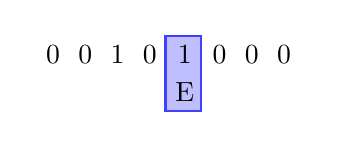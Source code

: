 \begin{tikzpicture}
    \matrix (m) at (0,0) [matrix of nodes] {
        0 & 0 & 1 & 0 & 1 & 0 & 0 & 0 \\
          &   &   &   & E\\
    };

    \begin{pgfonlayer}{background}
        \draw[draw=blue!75,fill=blue!25,thick] (m-2-5.south west) rectangle (m-1-5.north east);
    \end{pgfonlayer}
\end{tikzpicture}
